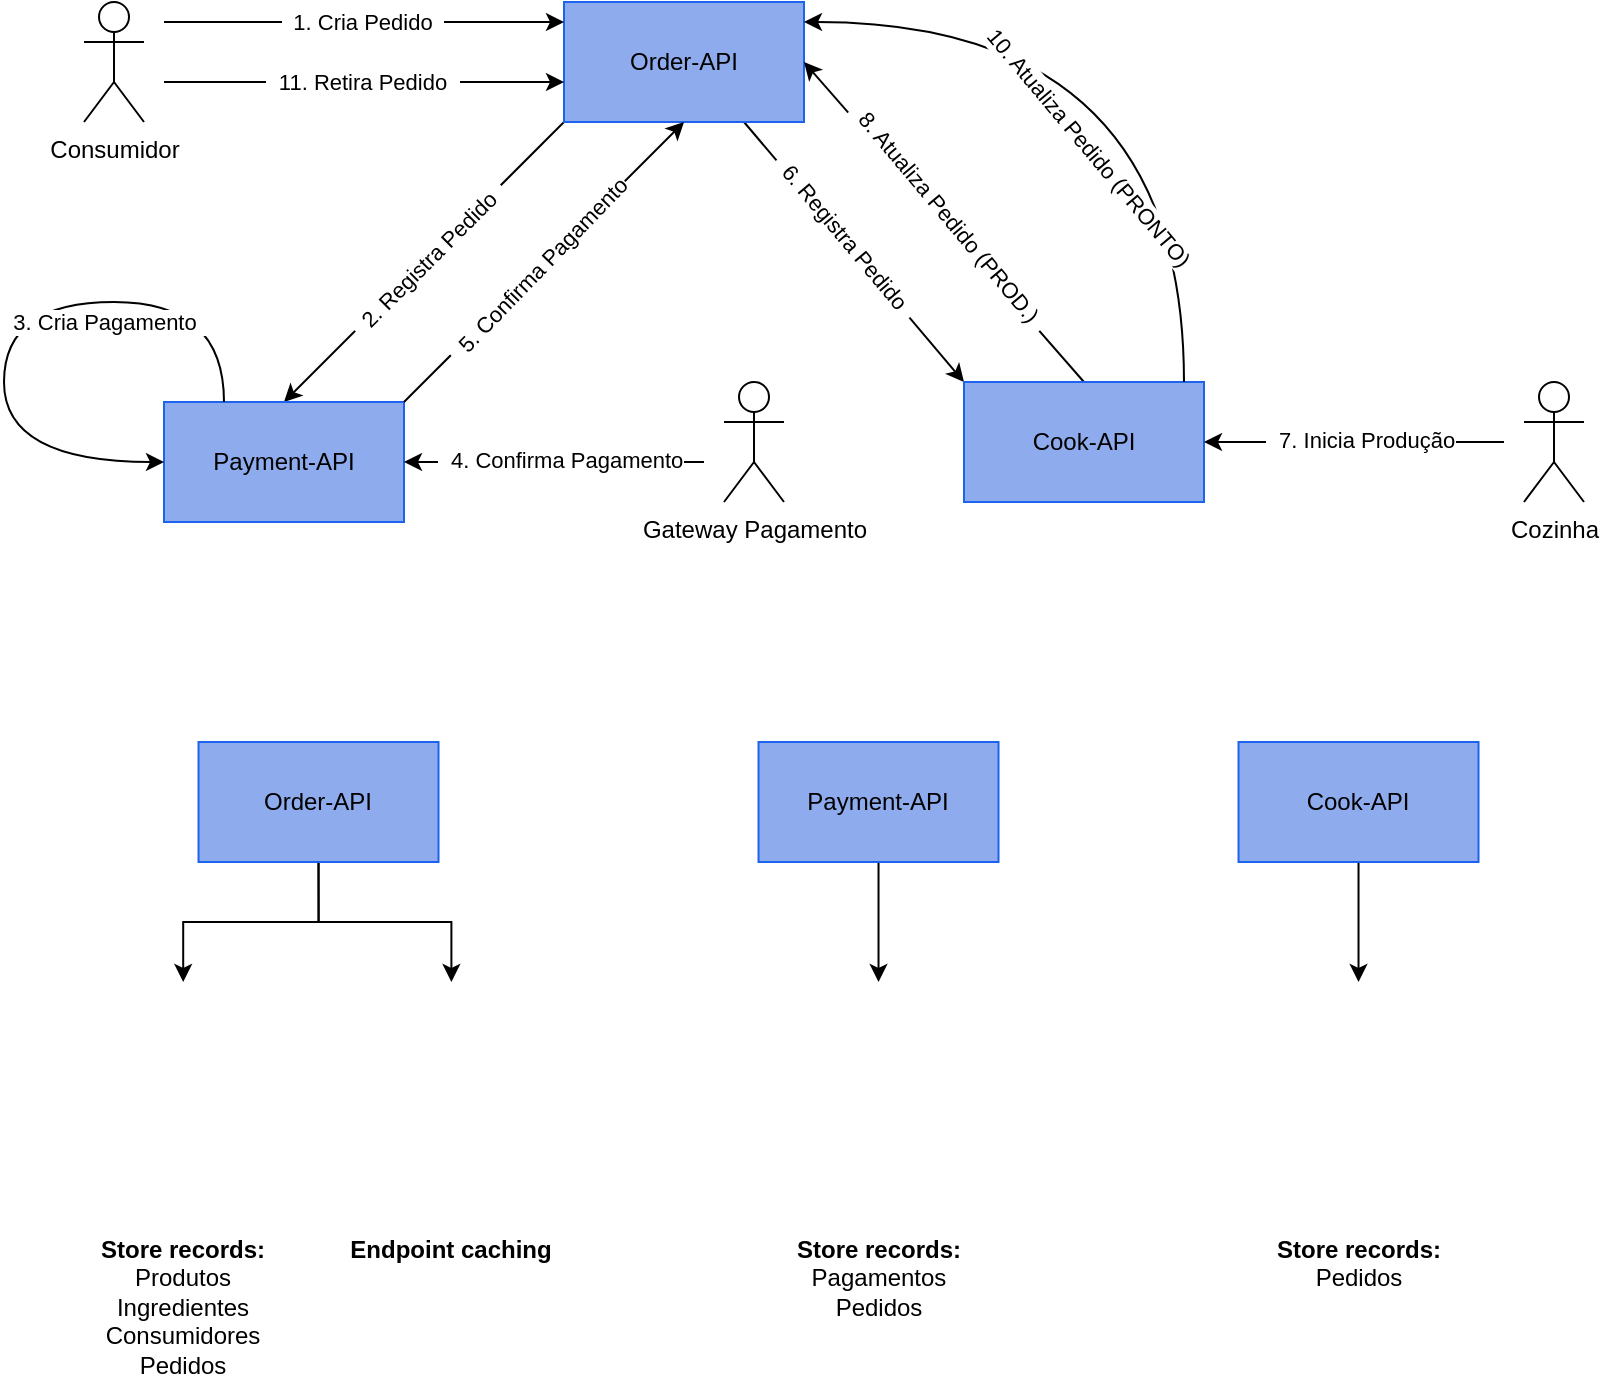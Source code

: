 <mxfile version="24.6.5" type="device">
  <diagram name="Page-1" id="TzU9-zcNvCz5MglPedcH">
    <mxGraphModel dx="1949" dy="1084" grid="1" gridSize="10" guides="1" tooltips="1" connect="1" arrows="1" fold="1" page="1" pageScale="1" pageWidth="850" pageHeight="1100" math="0" shadow="0">
      <root>
        <mxCell id="0" />
        <mxCell id="1" parent="0" />
        <mxCell id="lwFVNXQHeAuVYruWyH7m-19" style="rounded=0;orthogonalLoop=1;jettySize=auto;html=1;exitX=0;exitY=1;exitDx=0;exitDy=0;entryX=0.5;entryY=0;entryDx=0;entryDy=0;" edge="1" parent="1" source="vKzjhBZKH60MJ0A3ZZLd-1" target="lwFVNXQHeAuVYruWyH7m-13">
          <mxGeometry relative="1" as="geometry" />
        </mxCell>
        <mxCell id="lwFVNXQHeAuVYruWyH7m-20" value="&amp;nbsp; 2.&amp;nbsp;Registra Pedido&amp;nbsp;&amp;nbsp;" style="edgeLabel;html=1;align=center;verticalAlign=middle;resizable=0;points=[];rotation=-45;" vertex="1" connectable="0" parent="lwFVNXQHeAuVYruWyH7m-19">
          <mxGeometry x="-0.018" y="-4" relative="1" as="geometry">
            <mxPoint x="3" y="3" as="offset" />
          </mxGeometry>
        </mxCell>
        <mxCell id="lwFVNXQHeAuVYruWyH7m-31" style="rounded=0;orthogonalLoop=1;jettySize=auto;html=1;exitX=0.75;exitY=1;exitDx=0;exitDy=0;entryX=0;entryY=0;entryDx=0;entryDy=0;" edge="1" parent="1" source="vKzjhBZKH60MJ0A3ZZLd-1" target="lwFVNXQHeAuVYruWyH7m-12">
          <mxGeometry relative="1" as="geometry" />
        </mxCell>
        <mxCell id="vKzjhBZKH60MJ0A3ZZLd-1" value="Order-API" style="rounded=0;whiteSpace=wrap;html=1;fillColor=#8EABED;strokeColor=#1D63ED;" parent="1" vertex="1">
          <mxGeometry x="310" y="20" width="120" height="60" as="geometry" />
        </mxCell>
        <mxCell id="lwFVNXQHeAuVYruWyH7m-33" style="rounded=0;orthogonalLoop=1;jettySize=auto;html=1;exitX=0.5;exitY=0;exitDx=0;exitDy=0;entryX=1;entryY=0.5;entryDx=0;entryDy=0;" edge="1" parent="1" source="lwFVNXQHeAuVYruWyH7m-12" target="vKzjhBZKH60MJ0A3ZZLd-1">
          <mxGeometry relative="1" as="geometry" />
        </mxCell>
        <mxCell id="lwFVNXQHeAuVYruWyH7m-12" value="Cook-API" style="rounded=0;whiteSpace=wrap;html=1;fillColor=#8EABED;strokeColor=#1D63ED;" vertex="1" parent="1">
          <mxGeometry x="510" y="210" width="120" height="60" as="geometry" />
        </mxCell>
        <mxCell id="lwFVNXQHeAuVYruWyH7m-13" value="Payment-API" style="rounded=0;whiteSpace=wrap;html=1;fillColor=#8EABED;strokeColor=#1D63ED;" vertex="1" parent="1">
          <mxGeometry x="110" y="220" width="120" height="60" as="geometry" />
        </mxCell>
        <mxCell id="lwFVNXQHeAuVYruWyH7m-16" style="edgeStyle=orthogonalEdgeStyle;rounded=0;orthogonalLoop=1;jettySize=auto;html=1;entryX=0;entryY=0.5;entryDx=0;entryDy=0;" edge="1" parent="1">
          <mxGeometry relative="1" as="geometry">
            <mxPoint x="110" y="30" as="sourcePoint" />
            <mxPoint x="310" y="30" as="targetPoint" />
          </mxGeometry>
        </mxCell>
        <mxCell id="lwFVNXQHeAuVYruWyH7m-17" value="&amp;nbsp; 1. Cria Pedido&amp;nbsp;&amp;nbsp;" style="edgeLabel;html=1;align=center;verticalAlign=middle;resizable=0;points=[];" vertex="1" connectable="0" parent="lwFVNXQHeAuVYruWyH7m-16">
          <mxGeometry x="0.096" y="-3" relative="1" as="geometry">
            <mxPoint x="-11" y="-3" as="offset" />
          </mxGeometry>
        </mxCell>
        <mxCell id="lwFVNXQHeAuVYruWyH7m-14" value="Consumidor" style="shape=umlActor;verticalLabelPosition=bottom;verticalAlign=top;html=1;outlineConnect=0;" vertex="1" parent="1">
          <mxGeometry x="70" y="20" width="30" height="60" as="geometry" />
        </mxCell>
        <mxCell id="lwFVNXQHeAuVYruWyH7m-21" style="edgeStyle=orthogonalEdgeStyle;rounded=0;orthogonalLoop=1;jettySize=auto;html=1;exitX=0.25;exitY=0;exitDx=0;exitDy=0;entryX=0;entryY=0.5;entryDx=0;entryDy=0;curved=1;" edge="1" parent="1" source="lwFVNXQHeAuVYruWyH7m-13" target="lwFVNXQHeAuVYruWyH7m-13">
          <mxGeometry relative="1" as="geometry">
            <Array as="points">
              <mxPoint x="140" y="170" />
              <mxPoint x="30" y="170" />
              <mxPoint x="30" y="250" />
            </Array>
          </mxGeometry>
        </mxCell>
        <mxCell id="lwFVNXQHeAuVYruWyH7m-22" value="&amp;nbsp; 3. Cria Pagamento&amp;nbsp;&amp;nbsp;" style="edgeLabel;html=1;align=center;verticalAlign=middle;resizable=0;points=[];" vertex="1" connectable="0" parent="lwFVNXQHeAuVYruWyH7m-21">
          <mxGeometry x="-0.291" y="1" relative="1" as="geometry">
            <mxPoint x="3" y="9" as="offset" />
          </mxGeometry>
        </mxCell>
        <mxCell id="lwFVNXQHeAuVYruWyH7m-25" style="rounded=0;orthogonalLoop=1;jettySize=auto;html=1;entryX=1;entryY=0.5;entryDx=0;entryDy=0;" edge="1" parent="1" target="lwFVNXQHeAuVYruWyH7m-13">
          <mxGeometry relative="1" as="geometry">
            <mxPoint x="380" y="250" as="sourcePoint" />
            <mxPoint x="170" y="280" as="targetPoint" />
          </mxGeometry>
        </mxCell>
        <mxCell id="lwFVNXQHeAuVYruWyH7m-26" value="&amp;nbsp; 4. Confirma Pagamento" style="edgeLabel;html=1;align=center;verticalAlign=middle;resizable=0;points=[];rotation=0;" vertex="1" connectable="0" parent="lwFVNXQHeAuVYruWyH7m-25">
          <mxGeometry x="0.096" y="-1" relative="1" as="geometry">
            <mxPoint x="10" as="offset" />
          </mxGeometry>
        </mxCell>
        <mxCell id="lwFVNXQHeAuVYruWyH7m-23" value="Gateway Pagamento" style="shape=umlActor;verticalLabelPosition=bottom;verticalAlign=top;html=1;outlineConnect=0;" vertex="1" parent="1">
          <mxGeometry x="390" y="210" width="30" height="60" as="geometry" />
        </mxCell>
        <mxCell id="lwFVNXQHeAuVYruWyH7m-28" style="rounded=0;orthogonalLoop=1;jettySize=auto;html=1;entryX=0.5;entryY=1;entryDx=0;entryDy=0;exitX=1;exitY=0;exitDx=0;exitDy=0;" edge="1" parent="1" source="lwFVNXQHeAuVYruWyH7m-13" target="vKzjhBZKH60MJ0A3ZZLd-1">
          <mxGeometry relative="1" as="geometry">
            <mxPoint x="230" y="230" as="sourcePoint" />
            <mxPoint x="340" y="100" as="targetPoint" />
          </mxGeometry>
        </mxCell>
        <mxCell id="lwFVNXQHeAuVYruWyH7m-29" value="&amp;nbsp; 5. Confirma Pagamento" style="edgeLabel;html=1;align=center;verticalAlign=middle;resizable=0;points=[];rotation=314;" vertex="1" connectable="0" parent="lwFVNXQHeAuVYruWyH7m-28">
          <mxGeometry x="0.096" y="-1" relative="1" as="geometry">
            <mxPoint x="-11" y="10" as="offset" />
          </mxGeometry>
        </mxCell>
        <mxCell id="lwFVNXQHeAuVYruWyH7m-32" value="&amp;nbsp; 6. Registra Pedido&amp;nbsp;&amp;nbsp;" style="edgeLabel;html=1;align=center;verticalAlign=middle;resizable=0;points=[];rotation=50;" vertex="1" connectable="0" parent="1">
          <mxGeometry x="450.005" y="137.0" as="geometry" />
        </mxCell>
        <mxCell id="lwFVNXQHeAuVYruWyH7m-34" value="&amp;nbsp; 8. Atualiza Pedido (PROD.)&amp;nbsp;&amp;nbsp;" style="edgeLabel;html=1;align=center;verticalAlign=middle;resizable=0;points=[];rotation=50;" vertex="1" connectable="0" parent="1">
          <mxGeometry x="500.005" y="130.0" as="geometry">
            <mxPoint x="-1.013" y="-3.46" as="offset" />
          </mxGeometry>
        </mxCell>
        <mxCell id="lwFVNXQHeAuVYruWyH7m-35" style="rounded=0;orthogonalLoop=1;jettySize=auto;html=1;exitX=0.5;exitY=0;exitDx=0;exitDy=0;edgeStyle=orthogonalEdgeStyle;curved=1;" edge="1" parent="1">
          <mxGeometry relative="1" as="geometry">
            <mxPoint x="620" y="210" as="sourcePoint" />
            <mxPoint x="430" y="30" as="targetPoint" />
            <Array as="points">
              <mxPoint x="620" y="30" />
              <mxPoint x="430" y="30" />
            </Array>
          </mxGeometry>
        </mxCell>
        <mxCell id="lwFVNXQHeAuVYruWyH7m-36" value="&amp;nbsp; 10. Atualiza Pedido (PRONTO)" style="edgeLabel;html=1;align=center;verticalAlign=middle;resizable=0;points=[];rotation=50;" vertex="1" connectable="0" parent="1">
          <mxGeometry x="570.005" y="90.0" as="geometry" />
        </mxCell>
        <mxCell id="lwFVNXQHeAuVYruWyH7m-38" style="edgeStyle=orthogonalEdgeStyle;rounded=0;orthogonalLoop=1;jettySize=auto;html=1;entryX=0;entryY=0.5;entryDx=0;entryDy=0;" edge="1" parent="1">
          <mxGeometry relative="1" as="geometry">
            <mxPoint x="110" y="60" as="sourcePoint" />
            <mxPoint x="310" y="60" as="targetPoint" />
          </mxGeometry>
        </mxCell>
        <mxCell id="lwFVNXQHeAuVYruWyH7m-39" value="&amp;nbsp; 11. Retira Pedido&amp;nbsp;&amp;nbsp;" style="edgeLabel;html=1;align=center;verticalAlign=middle;resizable=0;points=[];" vertex="1" connectable="0" parent="lwFVNXQHeAuVYruWyH7m-38">
          <mxGeometry x="0.096" y="-3" relative="1" as="geometry">
            <mxPoint x="-11" y="-3" as="offset" />
          </mxGeometry>
        </mxCell>
        <mxCell id="lwFVNXQHeAuVYruWyH7m-42" value="Cozinha" style="shape=umlActor;verticalLabelPosition=bottom;verticalAlign=top;html=1;outlineConnect=0;" vertex="1" parent="1">
          <mxGeometry x="790" y="210" width="30" height="60" as="geometry" />
        </mxCell>
        <mxCell id="lwFVNXQHeAuVYruWyH7m-47" style="rounded=0;orthogonalLoop=1;jettySize=auto;html=1;entryX=1;entryY=0.5;entryDx=0;entryDy=0;" edge="1" parent="1" target="lwFVNXQHeAuVYruWyH7m-12">
          <mxGeometry relative="1" as="geometry">
            <mxPoint x="780" y="240" as="sourcePoint" />
            <mxPoint x="510" y="270" as="targetPoint" />
          </mxGeometry>
        </mxCell>
        <mxCell id="lwFVNXQHeAuVYruWyH7m-48" value="&amp;nbsp; 7. Inicia Produção" style="edgeLabel;html=1;align=center;verticalAlign=middle;resizable=0;points=[];rotation=0;" vertex="1" connectable="0" parent="lwFVNXQHeAuVYruWyH7m-47">
          <mxGeometry x="0.096" y="-1" relative="1" as="geometry">
            <mxPoint x="10" as="offset" />
          </mxGeometry>
        </mxCell>
        <mxCell id="lwFVNXQHeAuVYruWyH7m-59" style="edgeStyle=orthogonalEdgeStyle;rounded=0;orthogonalLoop=1;jettySize=auto;html=1;exitX=0.5;exitY=1;exitDx=0;exitDy=0;" edge="1" parent="1" source="lwFVNXQHeAuVYruWyH7m-51" target="lwFVNXQHeAuVYruWyH7m-54">
          <mxGeometry relative="1" as="geometry" />
        </mxCell>
        <mxCell id="lwFVNXQHeAuVYruWyH7m-60" style="edgeStyle=orthogonalEdgeStyle;rounded=0;orthogonalLoop=1;jettySize=auto;html=1;exitX=0.5;exitY=1;exitDx=0;exitDy=0;" edge="1" parent="1" source="lwFVNXQHeAuVYruWyH7m-51" target="lwFVNXQHeAuVYruWyH7m-55">
          <mxGeometry relative="1" as="geometry" />
        </mxCell>
        <mxCell id="lwFVNXQHeAuVYruWyH7m-51" value="Order-API" style="rounded=0;whiteSpace=wrap;html=1;fillColor=#8EABED;strokeColor=#1D63ED;" vertex="1" parent="1">
          <mxGeometry x="127.26" y="390" width="120" height="60" as="geometry" />
        </mxCell>
        <mxCell id="lwFVNXQHeAuVYruWyH7m-62" style="edgeStyle=orthogonalEdgeStyle;rounded=0;orthogonalLoop=1;jettySize=auto;html=1;exitX=0.5;exitY=1;exitDx=0;exitDy=0;entryX=0.5;entryY=0;entryDx=0;entryDy=0;" edge="1" parent="1" source="lwFVNXQHeAuVYruWyH7m-52" target="lwFVNXQHeAuVYruWyH7m-57">
          <mxGeometry relative="1" as="geometry" />
        </mxCell>
        <mxCell id="lwFVNXQHeAuVYruWyH7m-52" value="Cook-API" style="rounded=0;whiteSpace=wrap;html=1;fillColor=#8EABED;strokeColor=#1D63ED;" vertex="1" parent="1">
          <mxGeometry x="647.26" y="390" width="120" height="60" as="geometry" />
        </mxCell>
        <mxCell id="lwFVNXQHeAuVYruWyH7m-61" style="edgeStyle=orthogonalEdgeStyle;rounded=0;orthogonalLoop=1;jettySize=auto;html=1;exitX=0.5;exitY=1;exitDx=0;exitDy=0;entryX=0.5;entryY=0;entryDx=0;entryDy=0;" edge="1" parent="1" source="lwFVNXQHeAuVYruWyH7m-53" target="lwFVNXQHeAuVYruWyH7m-56">
          <mxGeometry relative="1" as="geometry" />
        </mxCell>
        <mxCell id="lwFVNXQHeAuVYruWyH7m-53" value="Payment-API" style="rounded=0;whiteSpace=wrap;html=1;fillColor=#8EABED;strokeColor=#1D63ED;" vertex="1" parent="1">
          <mxGeometry x="407.26" y="390" width="120" height="60" as="geometry" />
        </mxCell>
        <mxCell id="lwFVNXQHeAuVYruWyH7m-54" value="" style="shape=image;verticalLabelPosition=bottom;labelBackgroundColor=default;verticalAlign=top;aspect=fixed;imageAspect=0;image=https://static-00.iconduck.com/assets.00/database-mysql-icon-462x512-6itsq0zm.png;" vertex="1" parent="1">
          <mxGeometry x="73.05" y="510" width="92.98" height="103.04" as="geometry" />
        </mxCell>
        <mxCell id="lwFVNXQHeAuVYruWyH7m-55" value="" style="shape=image;verticalLabelPosition=bottom;labelBackgroundColor=default;verticalAlign=top;aspect=fixed;imageAspect=0;image=https://static-00.iconduck.com/assets.00/redis-original-wordmark-icon-2045x2048-nz2tg5u6.png;" vertex="1" parent="1">
          <mxGeometry x="206.03" y="510" width="95.44" height="95.6" as="geometry" />
        </mxCell>
        <mxCell id="lwFVNXQHeAuVYruWyH7m-56" value="" style="shape=image;verticalLabelPosition=bottom;labelBackgroundColor=default;verticalAlign=top;aspect=fixed;imageAspect=0;image=https://static-00.iconduck.com/assets.00/database-mysql-icon-462x512-6itsq0zm.png;" vertex="1" parent="1">
          <mxGeometry x="420.77" y="510" width="92.98" height="103.04" as="geometry" />
        </mxCell>
        <mxCell id="lwFVNXQHeAuVYruWyH7m-57" value="" style="shape=image;verticalLabelPosition=bottom;labelBackgroundColor=default;verticalAlign=top;aspect=fixed;imageAspect=0;image=https://www.opc-router.de/wp-content/uploads/2021/03/mongodb_thumbnail.png;" vertex="1" parent="1">
          <mxGeometry x="662.65" y="510" width="89.22" height="120" as="geometry" />
        </mxCell>
        <mxCell id="lwFVNXQHeAuVYruWyH7m-63" value="&lt;b&gt;Store records:&lt;/b&gt;&lt;br&gt;Produtos&lt;br&gt;Ingredientes&lt;br&gt;Consumidores&lt;br&gt;Pedidos" style="text;html=1;strokeColor=none;fillColor=none;align=center;verticalAlign=top;whiteSpace=wrap;rounded=0;" vertex="1" parent="1">
          <mxGeometry x="70" y="630" width="99.08" height="80" as="geometry" />
        </mxCell>
        <mxCell id="lwFVNXQHeAuVYruWyH7m-64" value="&lt;b&gt;Endpoint caching&lt;/b&gt;" style="text;html=1;strokeColor=none;fillColor=none;align=center;verticalAlign=top;whiteSpace=wrap;rounded=0;" vertex="1" parent="1">
          <mxGeometry x="201.31" y="630" width="104.87" height="80" as="geometry" />
        </mxCell>
        <mxCell id="lwFVNXQHeAuVYruWyH7m-65" value="&lt;b&gt;Store records:&lt;/b&gt;&lt;br&gt;Pagamentos&lt;br&gt;Pedidos" style="text;html=1;strokeColor=none;fillColor=none;align=center;verticalAlign=top;whiteSpace=wrap;rounded=0;" vertex="1" parent="1">
          <mxGeometry x="417.72" y="630" width="99.08" height="80" as="geometry" />
        </mxCell>
        <mxCell id="lwFVNXQHeAuVYruWyH7m-66" value="&lt;b&gt;Store records:&lt;/b&gt;&lt;br&gt;Pedidos" style="text;html=1;strokeColor=none;fillColor=none;align=center;verticalAlign=top;whiteSpace=wrap;rounded=0;" vertex="1" parent="1">
          <mxGeometry x="657.72" y="630" width="99.08" height="80" as="geometry" />
        </mxCell>
      </root>
    </mxGraphModel>
  </diagram>
</mxfile>
